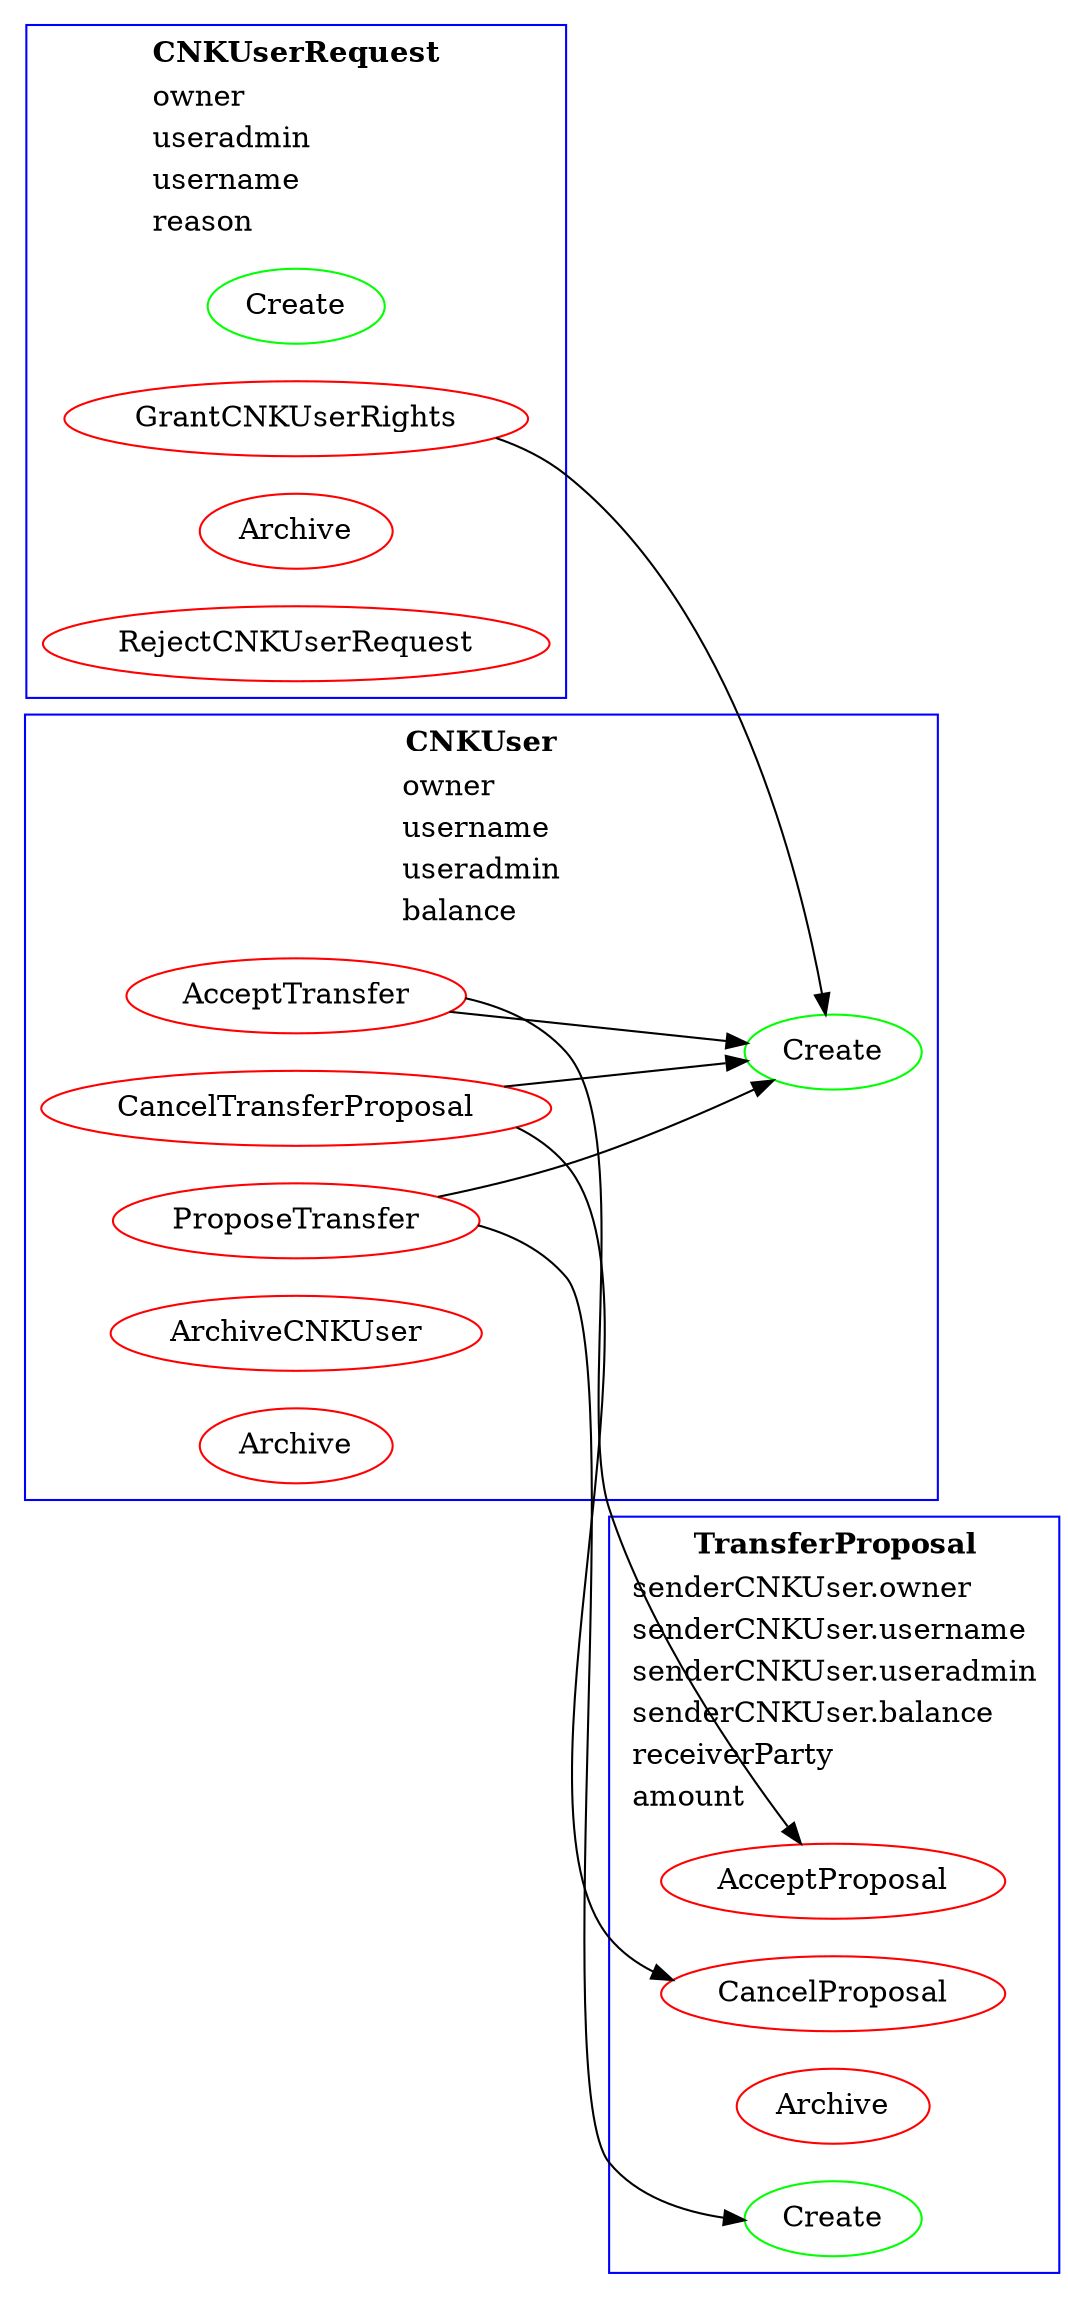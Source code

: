 digraph G {
compound=true;
rankdir=LR;
subgraph cluster_CNKUser{
n0[label=Create][color=green]; 
n1[label=ProposeTransfer][color=red]; 
n2[label=AcceptTransfer][color=red]; 
n3[label=CancelTransferProposal][color=red]; 
n4[label=ArchiveCNKUser][color=red]; 
n5[label=Archive][color=red]; 
label=<<table align = "left" border="0" cellborder="0" cellspacing="1">
<tr><td align="center"><b>CNKUser</b></td></tr><tr><td align="left">owner</td></tr> 
<tr><td align="left">username</td></tr> 
<tr><td align="left">useradmin</td></tr> 
<tr><td align="left">balance</td></tr> 
</table>>;color=blue
}subgraph cluster_TransferProposal{
n6[label=Create][color=green]; 
n7[label=AcceptProposal][color=red]; 
n8[label=Archive][color=red]; 
n9[label=CancelProposal][color=red]; 
label=<<table align = "left" border="0" cellborder="0" cellspacing="1">
<tr><td align="center"><b>TransferProposal</b></td></tr><tr><td align="left">senderCNKUser.owner</td></tr> 
<tr><td align="left">senderCNKUser.username</td></tr> 
<tr><td align="left">senderCNKUser.useradmin</td></tr> 
<tr><td align="left">senderCNKUser.balance</td></tr> 
<tr><td align="left">receiverParty</td></tr> 
<tr><td align="left">amount</td></tr> 
</table>>;color=blue
}subgraph cluster_CNKUserRequest{
n10[label=Create][color=green]; 
n11[label=GrantCNKUserRights][color=red]; 
n12[label=Archive][color=red]; 
n13[label=RejectCNKUserRequest][color=red]; 
label=<<table align = "left" border="0" cellborder="0" cellspacing="1">
<tr><td align="center"><b>CNKUserRequest</b></td></tr><tr><td align="left">owner</td></tr> 
<tr><td align="left">useradmin</td></tr> 
<tr><td align="left">username</td></tr> 
<tr><td align="left">reason</td></tr> 
</table>>;color=blue
}n1->n0
n1->n6
n2->n0
n2->n7
n3->n0
n3->n9
n11->n0

}
